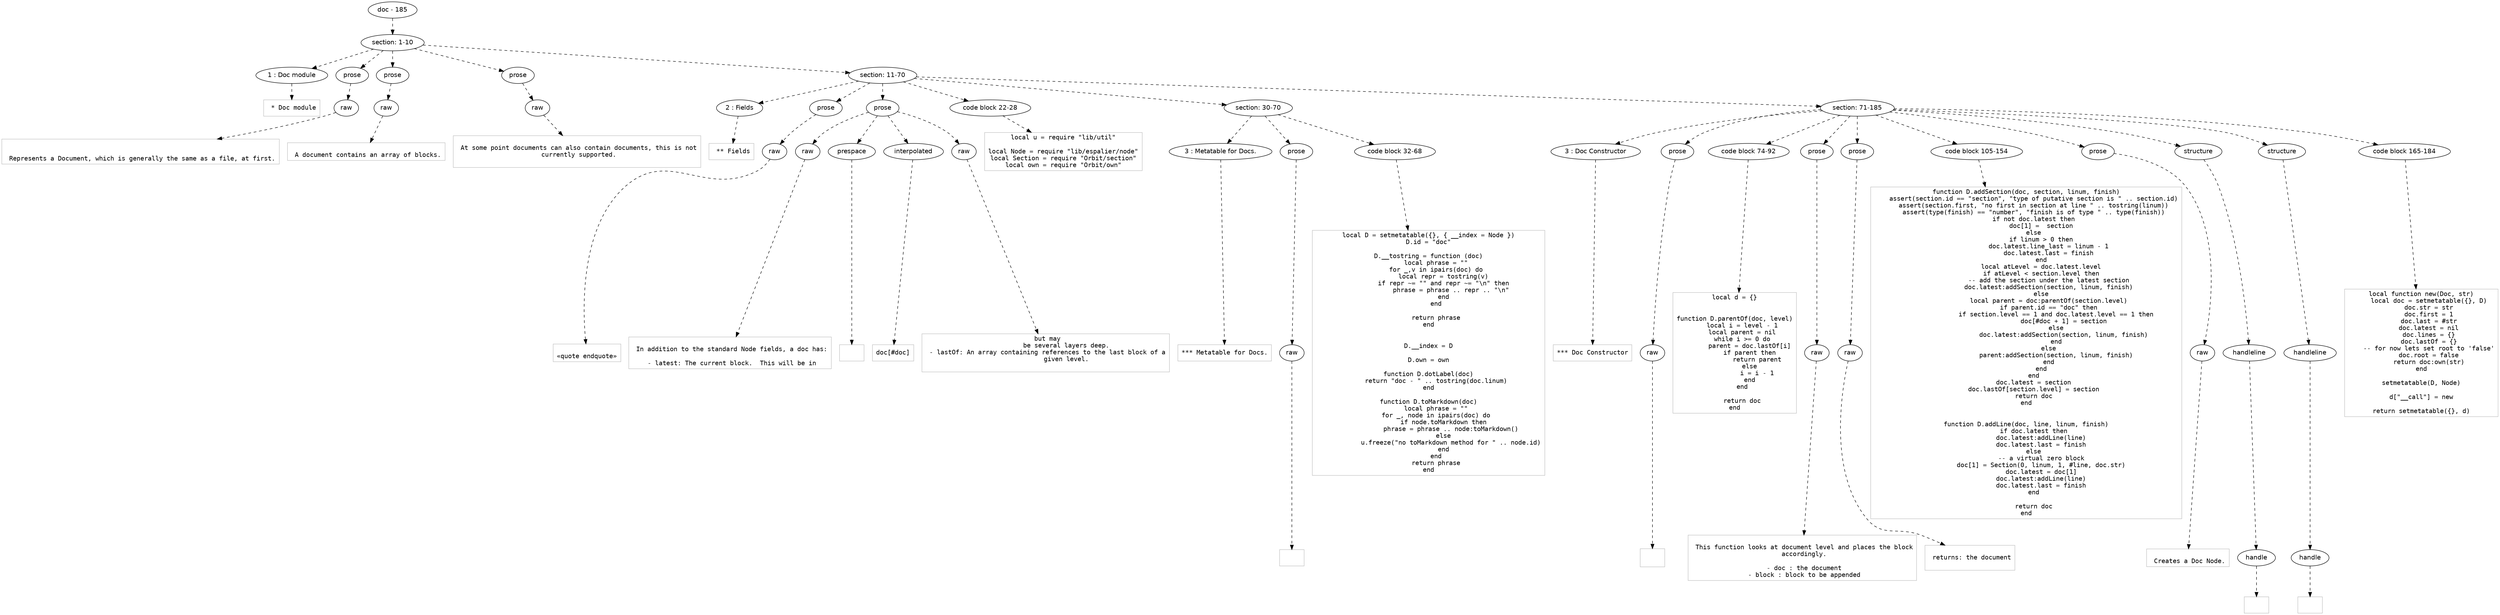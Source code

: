 digraph lpegNode {

node [fontname=Helvetica]
edge [style=dashed]

doc_0 [label="doc - 185"]


doc_0 -> { section_1}
{rank=same; section_1}

section_1 [label="section: 1-10"]


// END RANK doc_0

section_1 -> { header_2 prose_3 prose_4 prose_5 section_6}
{rank=same; header_2 prose_3 prose_4 prose_5 section_6}

header_2 [label="1 : Doc module"]

prose_3 [label="prose"]

prose_4 [label="prose"]

prose_5 [label="prose"]

section_6 [label="section: 11-70"]


// END RANK section_1

header_2 -> leaf_7
leaf_7  [color=Gray,shape=rectangle,fontname=Inconsolata,label=" * Doc module"]
// END RANK header_2

prose_3 -> { raw_8}
{rank=same; raw_8}

raw_8 [label="raw"]


// END RANK prose_3

raw_8 -> leaf_9
leaf_9  [color=Gray,shape=rectangle,fontname=Inconsolata,label="

 Represents a Document, which is generally the same as a file, at first.
"]
// END RANK raw_8

prose_4 -> { raw_10}
{rank=same; raw_10}

raw_10 [label="raw"]


// END RANK prose_4

raw_10 -> leaf_11
leaf_11  [color=Gray,shape=rectangle,fontname=Inconsolata,label="
 A document contains an array of blocks.
"]
// END RANK raw_10

prose_5 -> { raw_12}
{rank=same; raw_12}

raw_12 [label="raw"]


// END RANK prose_5

raw_12 -> leaf_13
leaf_13  [color=Gray,shape=rectangle,fontname=Inconsolata,label="
 At some point documents can also contain documents, this is not
 currently supported.

"]
// END RANK raw_12

section_6 -> { header_14 prose_15 prose_16 codeblock_17 section_18 section_19}
{rank=same; header_14 prose_15 prose_16 codeblock_17 section_18 section_19}

header_14 [label="2 : Fields"]

prose_15 [label="prose"]

prose_16 [label="prose"]

codeblock_17 [label="code block 22-28"]

section_18 [label="section: 30-70"]

section_19 [label="section: 71-185"]


// END RANK section_6

header_14 -> leaf_20
leaf_20  [color=Gray,shape=rectangle,fontname=Inconsolata,label=" ** Fields"]
// END RANK header_14

prose_15 -> { raw_21}
{rank=same; raw_21}

raw_21 [label="raw"]


// END RANK prose_15

raw_21 -> leaf_22
leaf_22  [color=Gray,shape=rectangle,fontname=Inconsolata,label="
«quote endquote»
"]
// END RANK raw_21

prose_16 -> { raw_23 prespace_24 interpolated_25 raw_26}
{rank=same; raw_23 prespace_24 interpolated_25 raw_26}

raw_23 [label="raw"]

prespace_24 [label="prespace"]

interpolated_25 [label="interpolated"]

raw_26 [label="raw"]


// END RANK prose_16

raw_23 -> leaf_27
leaf_27  [color=Gray,shape=rectangle,fontname=Inconsolata,label="
 In addition to the standard Node fields, a doc has:

 - latest: The current block.  This will be in"]
// END RANK raw_23

prespace_24 -> leaf_28
leaf_28  [color=Gray,shape=rectangle,fontname=Inconsolata,label=" "]
// END RANK prespace_24

interpolated_25 -> leaf_29
leaf_29  [color=Gray,shape=rectangle,fontname=Inconsolata,label="doc[#doc]"]
// END RANK interpolated_25

raw_26 -> leaf_30
leaf_30  [color=Gray,shape=rectangle,fontname=Inconsolata,label=" but may
           be several layers deep.
 - lastOf: An array containing references to the last block of a
           given level.

"]
// END RANK raw_26

codeblock_17 -> leaf_31
leaf_31  [color=Gray,shape=rectangle,fontname=Inconsolata,label="local u = require \"lib/util\"

local Node = require \"lib/espalier/node\"
local Section = require \"Orbit/section\"
local own = require \"Orbit/own\""]
// END RANK codeblock_17

section_18 -> { header_32 prose_33 codeblock_34}
{rank=same; header_32 prose_33 codeblock_34}

header_32 [label="3 : Metatable for Docs."]

prose_33 [label="prose"]

codeblock_34 [label="code block 32-68"]


// END RANK section_18

header_32 -> leaf_35
leaf_35  [color=Gray,shape=rectangle,fontname=Inconsolata,label="*** Metatable for Docs."]
// END RANK header_32

prose_33 -> { raw_36}
{rank=same; raw_36}

raw_36 [label="raw"]


// END RANK prose_33

raw_36 -> leaf_37
leaf_37  [color=Gray,shape=rectangle,fontname=Inconsolata,label="
"]
// END RANK raw_36

codeblock_34 -> leaf_38
leaf_38  [color=Gray,shape=rectangle,fontname=Inconsolata,label="local D = setmetatable({}, { __index = Node })
D.id = \"doc\"

D.__tostring = function (doc)
    local phrase = \"\"
    for _,v in ipairs(doc) do
        local repr = tostring(v)
        if repr ~= \"\" and repr ~= \"\\n\" then
            phrase = phrase .. repr .. \"\\n\"
        end
    end

    return phrase
end


D.__index = D

D.own = own

function D.dotLabel(doc)
    return \"doc - \" .. tostring(doc.linum)
end

function D.toMarkdown(doc)
    local phrase = \"\"
    for _, node in ipairs(doc) do
        if node.toMarkdown then
            phrase = phrase .. node:toMarkdown()
        else
            u.freeze(\"no toMarkdown method for \" .. node.id)
        end
    end
    return phrase
end"]
// END RANK codeblock_34

section_19 -> { header_39 prose_40 codeblock_41 prose_42 prose_43 codeblock_44 prose_45 structure_46 structure_47 codeblock_48}
{rank=same; header_39 prose_40 codeblock_41 prose_42 prose_43 codeblock_44 prose_45 structure_46 structure_47 codeblock_48}

header_39 [label="3 : Doc Constructor"]

prose_40 [label="prose"]

codeblock_41 [label="code block 74-92"]

prose_42 [label="prose"]

prose_43 [label="prose"]

codeblock_44 [label="code block 105-154"]

prose_45 [label="prose"]

structure_46 [label="structure"]

structure_47 [label="structure"]

codeblock_48 [label="code block 165-184"]


// END RANK section_19

header_39 -> leaf_49
leaf_49  [color=Gray,shape=rectangle,fontname=Inconsolata,label="*** Doc Constructor"]
// END RANK header_39

prose_40 -> { raw_50}
{rank=same; raw_50}

raw_50 [label="raw"]


// END RANK prose_40

raw_50 -> leaf_51
leaf_51  [color=Gray,shape=rectangle,fontname=Inconsolata,label="

"]
// END RANK raw_50

codeblock_41 -> leaf_52
leaf_52  [color=Gray,shape=rectangle,fontname=Inconsolata,label="local d = {}


function D.parentOf(doc, level)
    local i = level - 1
    local parent = nil
    while i >= 0 do
        parent = doc.lastOf[i]
        if parent then
            return parent
        else
            i = i - 1
        end
    end

    return doc
end"]
// END RANK codeblock_41

prose_42 -> { raw_53}
{rank=same; raw_53}

raw_53 [label="raw"]


// END RANK prose_42

raw_53 -> leaf_54
leaf_54  [color=Gray,shape=rectangle,fontname=Inconsolata,label="
 This function looks at document level and places the block
 accordingly.

 - doc : the document
 - block : block to be appended
"]
// END RANK raw_53

prose_43 -> { raw_55}
{rank=same; raw_55}

raw_55 [label="raw"]


// END RANK prose_43

raw_55 -> leaf_56
leaf_56  [color=Gray,shape=rectangle,fontname=Inconsolata,label="
 returns: the document

"]
// END RANK raw_55

codeblock_44 -> leaf_57
leaf_57  [color=Gray,shape=rectangle,fontname=Inconsolata,label="function D.addSection(doc, section, linum, finish)
    assert(section.id == \"section\", \"type of putative section is \" .. section.id)
    assert(section.first, \"no first in section at line \" .. tostring(linum))
    assert(type(finish) == \"number\", \"finish is of type \" .. type(finish))
    if not doc.latest then
        doc[1] =  section
    else
        if linum > 0 then
            doc.latest.line_last = linum - 1
            doc.latest.last = finish
        end
        local atLevel = doc.latest.level
        if atLevel < section.level then
            -- add the section under the latest section
            doc.latest:addSection(section, linum, finish)
        else
            local parent = doc:parentOf(section.level)
            if parent.id == \"doc\" then
                if section.level == 1 and doc.latest.level == 1 then
                    doc[#doc + 1] = section
                else
                    doc.latest:addSection(section, linum, finish)
                end
            else
                parent:addSection(section, linum, finish)
            end
        end
    end
    doc.latest = section
    doc.lastOf[section.level] = section
    return doc
end


function D.addLine(doc, line, linum, finish)
    if doc.latest then
        doc.latest:addLine(line)
        doc.latest.last = finish
    else
        -- a virtual zero block
        doc[1] = Section(0, linum, 1, #line, doc.str)
        doc.latest = doc[1]
        doc.latest:addLine(line)
        doc.latest.last = finish
    end

    return doc
end"]
// END RANK codeblock_44

prose_45 -> { raw_58}
{rank=same; raw_58}

raw_58 [label="raw"]


// END RANK prose_45

raw_58 -> leaf_59
leaf_59  [color=Gray,shape=rectangle,fontname=Inconsolata,label="
 Creates a Doc Node.
"]
// END RANK raw_58

structure_46 -> { handleline_60}
{rank=same; handleline_60}

handleline_60 [label="handleline"]


// END RANK structure_46

handleline_60 -> { handle_61}
{rank=same; handle_61}

handle_61 [label="handle"]


// END RANK handleline_60

handle_61 -> leaf_62
leaf_62  [color=Gray,shape=rectangle,fontname=Inconsolata,label=""]
// END RANK handle_61

structure_47 -> { handleline_63}
{rank=same; handleline_63}

handleline_63 [label="handleline"]


// END RANK structure_47

handleline_63 -> { handle_64}
{rank=same; handle_64}

handle_64 [label="handle"]


// END RANK handleline_63

handle_64 -> leaf_65
leaf_65  [color=Gray,shape=rectangle,fontname=Inconsolata,label=""]
// END RANK handle_64

codeblock_48 -> leaf_66
leaf_66  [color=Gray,shape=rectangle,fontname=Inconsolata,label="local function new(Doc, str)
    local doc = setmetatable({}, D)
    doc.str = str
    doc.first = 1
    doc.last = #str
    doc.latest = nil
    doc.lines = {}
    doc.lastOf = {}
    -- for now lets set root to 'false'
    doc.root = false
    return doc:own(str)
end

setmetatable(D, Node)

d[\"__call\"] = new

return setmetatable({}, d)"]
// END RANK codeblock_48


}
